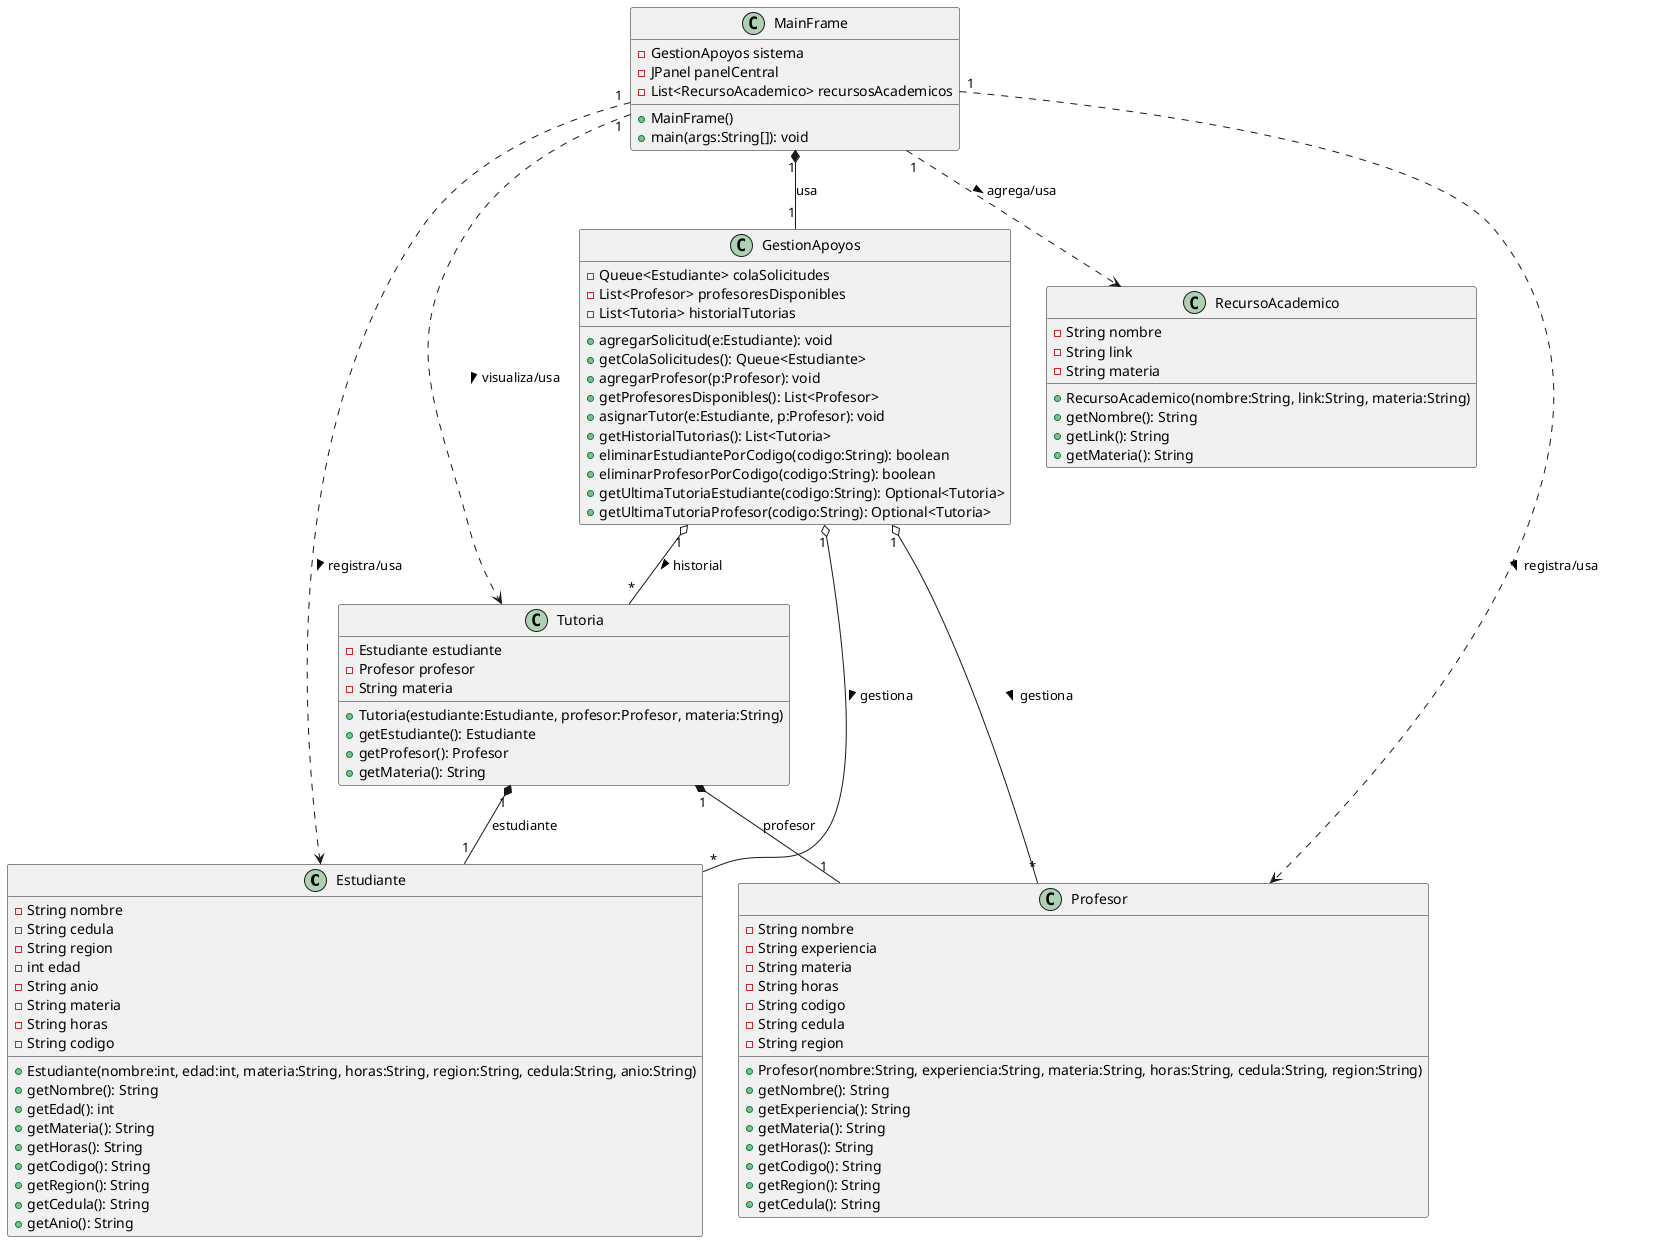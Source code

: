 @startuml

class Estudiante {
    - String nombre
    - String cedula
    - String region
    - int edad
    - String anio
    - String materia
    - String horas
    - String codigo
    + Estudiante(nombre:int, edad:int, materia:String, horas:String, region:String, cedula:String, anio:String)
    + getNombre(): String
    + getEdad(): int
    + getMateria(): String
    + getHoras(): String
    + getCodigo(): String
    + getRegion(): String
    + getCedula(): String
    + getAnio(): String
}

class Profesor {
    - String nombre
    - String experiencia
    - String materia
    - String horas
    - String codigo
    - String cedula
    - String region
    + Profesor(nombre:String, experiencia:String, materia:String, horas:String, cedula:String, region:String)
    + getNombre(): String
    + getExperiencia(): String
    + getMateria(): String
    + getHoras(): String
    + getCodigo(): String
    + getRegion(): String
    + getCedula(): String
}

class Tutoria {
    - Estudiante estudiante
    - Profesor profesor
    - String materia
    + Tutoria(estudiante:Estudiante, profesor:Profesor, materia:String)
    + getEstudiante(): Estudiante
    + getProfesor(): Profesor
    + getMateria(): String
}

class RecursoAcademico {
    - String nombre
    - String link
    - String materia
    + RecursoAcademico(nombre:String, link:String, materia:String)
    + getNombre(): String
    + getLink(): String
    + getMateria(): String
}

class GestionApoyos {
    - Queue<Estudiante> colaSolicitudes
    - List<Profesor> profesoresDisponibles
    - List<Tutoria> historialTutorias
    + agregarSolicitud(e:Estudiante): void
    + getColaSolicitudes(): Queue<Estudiante>
    + agregarProfesor(p:Profesor): void
    + getProfesoresDisponibles(): List<Profesor>
    + asignarTutor(e:Estudiante, p:Profesor): void
    + getHistorialTutorias(): List<Tutoria>
    + eliminarEstudiantePorCodigo(codigo:String): boolean
    + eliminarProfesorPorCodigo(codigo:String): boolean
    + getUltimaTutoriaEstudiante(codigo:String): Optional<Tutoria>
    + getUltimaTutoriaProfesor(codigo:String): Optional<Tutoria>
}

class MainFrame {
    - GestionApoyos sistema
    - JPanel panelCentral
    - List<RecursoAcademico> recursosAcademicos
    + MainFrame()
    + main(args:String[]): void
}

GestionApoyos "1" o-- "*" Estudiante : gestiona >
GestionApoyos "1" o-- "*" Profesor : gestiona >
GestionApoyos "1" o-- "*" Tutoria : historial >
Tutoria "1" *-- "1" Estudiante : estudiante
Tutoria "1" *-- "1" Profesor : profesor

MainFrame "1" *-- "1" GestionApoyos : usa
MainFrame "1" ..> Estudiante : registra/usa >
MainFrame "1" ..> Profesor : registra/usa >
MainFrame "1" ..> Tutoria : visualiza/usa >
MainFrame "1" ..> RecursoAcademico : agrega/usa >

@enduml
